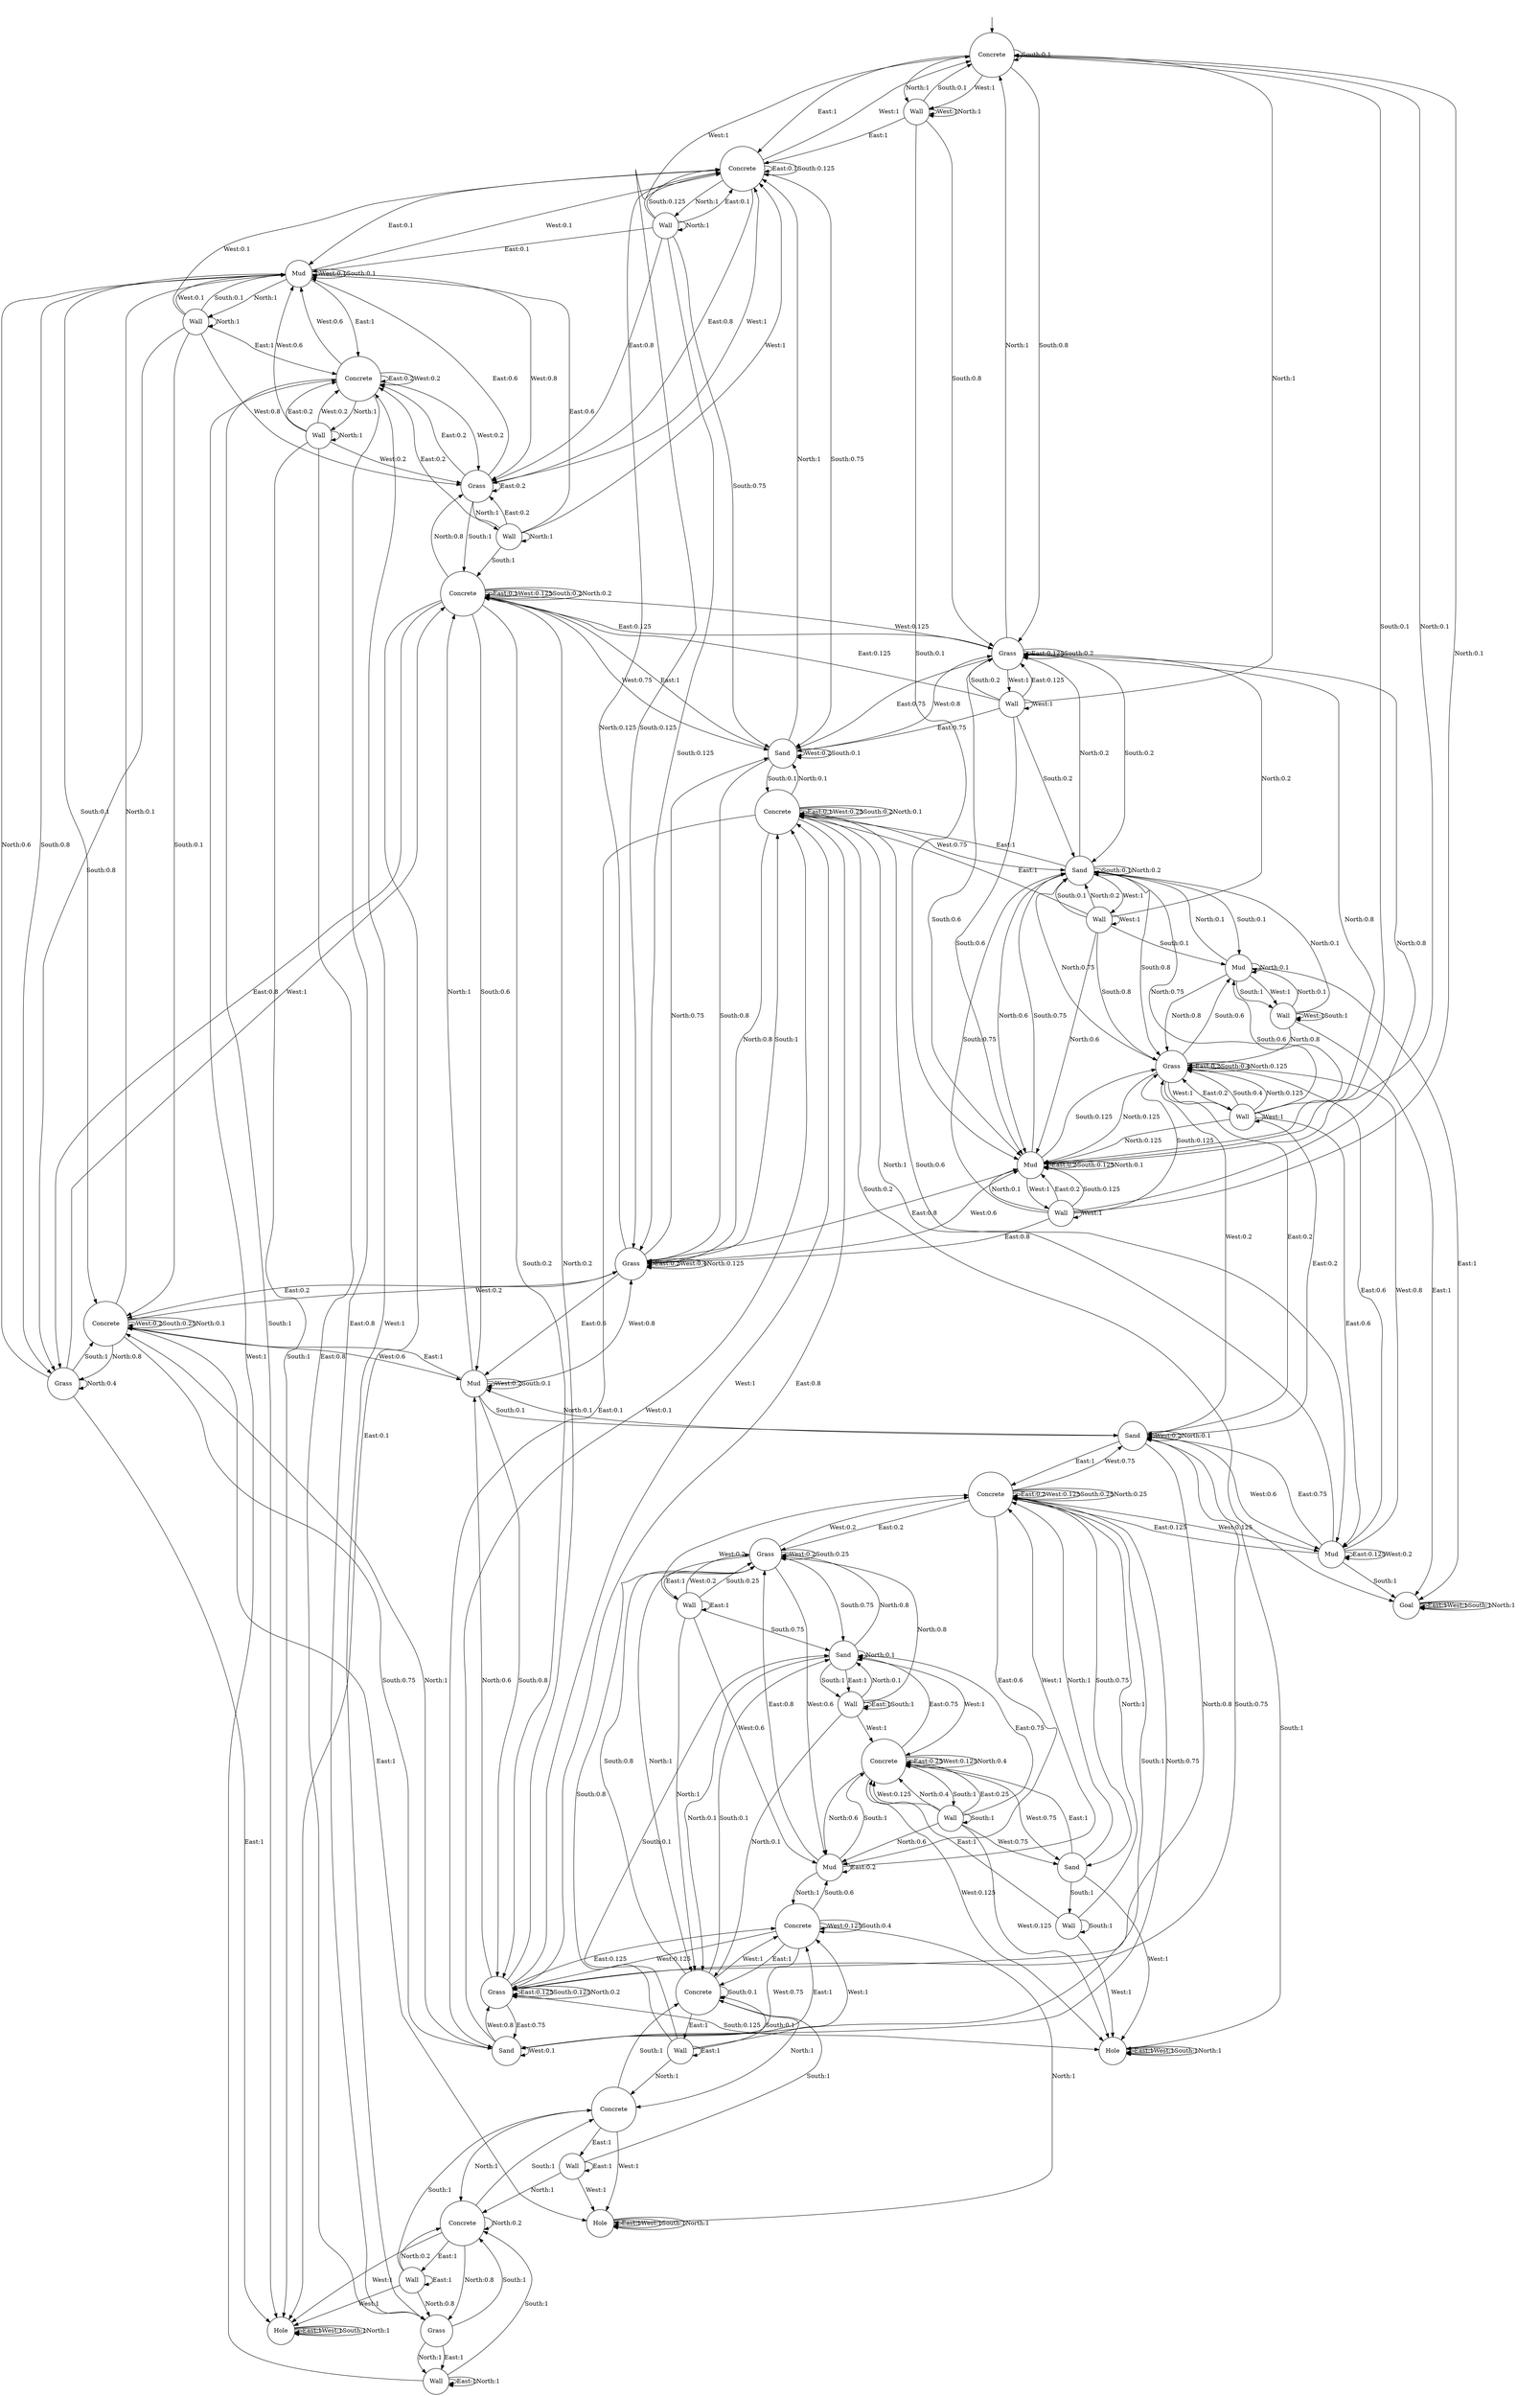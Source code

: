 digraph g {
__start0 [label="" shape="none"];
0 [shape="circle" label="Concrete"];
1 [shape="circle" label="Wall"];
2 [shape="circle" label="Wall"];
3 [shape="circle" label="Grass"];
4 [shape="circle" label="Wall"];
5 [shape="circle" label="Mud"];
6 [shape="circle" label="Wall"];
7 [shape="circle" label="Sand"];
8 [shape="circle" label="Wall"];
9 [shape="circle" label="Grass"];
10 [shape="circle" label="Wall"];
11 [shape="circle" label="Mud"];
12 [shape="circle" label="Concrete"];
13 [shape="circle" label="Wall"];
14 [shape="circle" label="Sand"];
15 [shape="circle" label="Grass"];
16 [shape="circle" label="Concrete"];
17 [shape="circle" label="Mud"];
18 [shape="circle" label="Goal"];
19 [shape="circle" label="Wall"];
20 [shape="circle" label="Grass"];
21 [shape="circle" label="Concrete"];
22 [shape="circle" label="Mud"];
23 [shape="circle" label="Grass"];
24 [shape="circle" label="Sand"];
25 [shape="circle" label="Hole"];
26 [shape="circle" label="Wall"];
27 [shape="circle" label="Mud"];
28 [shape="circle" label="Grass"];
29 [shape="circle" label="Concrete"];
30 [shape="circle" label="Sand"];
31 [shape="circle" label="Concrete"];
32 [shape="circle" label="Wall"];
33 [shape="circle" label="Sand"];
34 [shape="circle" label="Concrete"];
35 [shape="circle" label="Wall"];
36 [shape="circle" label="Hole"];
37 [shape="circle" label="Hole"];
38 [shape="circle" label="Concrete"];
39 [shape="circle" label="Mud"];
40 [shape="circle" label="Concrete"];
41 [shape="circle" label="Wall"];
42 [shape="circle" label="Wall"];
43 [shape="circle" label="Grass"];
44 [shape="circle" label="Concrete"];
45 [shape="circle" label="Wall"];
46 [shape="circle" label="Concrete"];
47 [shape="circle" label="Wall"];
48 [shape="circle" label="Concrete"];
49 [shape="circle" label="Wall"];
50 [shape="circle" label="Wall"];
51 [shape="circle" label="Grass"];
52 [shape="circle" label="Wall"];
53 [shape="circle" label="Sand"];
0 -> 12 [label="East:1"];
0 -> 1 [label="West:1"];
0 -> 0 [label="South:0.1"];
0 -> 3 [label="South:0.8"];
0 -> 5 [label="South:0.1"];
0 -> 1 [label="North:1"];
1 -> 12 [label="East:1"];
1 -> 1 [label="West:1"];
1 -> 0 [label="South:0.1"];
1 -> 3 [label="South:0.8"];
1 -> 5 [label="South:0.1"];
1 -> 1 [label="North:1"];
2 -> 3 [label="East:0.125"];
2 -> 14 [label="East:0.75"];
2 -> 21 [label="East:0.125"];
2 -> 2 [label="West:1"];
2 -> 3 [label="South:0.2"];
2 -> 5 [label="South:0.6"];
2 -> 7 [label="South:0.2"];
2 -> 0 [label="North:1"];
3 -> 3 [label="East:0.125"];
3 -> 14 [label="East:0.75"];
3 -> 21 [label="East:0.125"];
3 -> 2 [label="West:1"];
3 -> 3 [label="South:0.2"];
3 -> 5 [label="South:0.6"];
3 -> 7 [label="South:0.2"];
3 -> 0 [label="North:1"];
4 -> 5 [label="East:0.2"];
4 -> 15 [label="East:0.8"];
4 -> 4 [label="West:1"];
4 -> 5 [label="South:0.125"];
4 -> 7 [label="South:0.75"];
4 -> 9 [label="South:0.125"];
4 -> 0 [label="North:0.1"];
4 -> 3 [label="North:0.8"];
4 -> 5 [label="North:0.1"];
5 -> 5 [label="East:0.2"];
5 -> 15 [label="East:0.8"];
5 -> 4 [label="West:1"];
5 -> 5 [label="South:0.125"];
5 -> 7 [label="South:0.75"];
5 -> 9 [label="South:0.125"];
5 -> 0 [label="North:0.1"];
5 -> 3 [label="North:0.8"];
5 -> 5 [label="North:0.1"];
6 -> 16 [label="East:1"];
6 -> 6 [label="West:1"];
6 -> 7 [label="South:0.1"];
6 -> 9 [label="South:0.8"];
6 -> 11 [label="South:0.1"];
6 -> 3 [label="North:0.2"];
6 -> 5 [label="North:0.6"];
6 -> 7 [label="North:0.2"];
7 -> 16 [label="East:1"];
7 -> 6 [label="West:1"];
7 -> 7 [label="South:0.1"];
7 -> 9 [label="South:0.8"];
7 -> 11 [label="South:0.1"];
7 -> 3 [label="North:0.2"];
7 -> 5 [label="North:0.6"];
7 -> 7 [label="North:0.2"];
8 -> 9 [label="East:0.2"];
8 -> 17 [label="East:0.6"];
8 -> 24 [label="East:0.2"];
8 -> 8 [label="West:1"];
8 -> 9 [label="South:0.4"];
8 -> 11 [label="South:0.6"];
8 -> 5 [label="North:0.125"];
8 -> 7 [label="North:0.75"];
8 -> 9 [label="North:0.125"];
9 -> 9 [label="East:0.2"];
9 -> 17 [label="East:0.6"];
9 -> 24 [label="East:0.2"];
9 -> 8 [label="West:1"];
9 -> 9 [label="South:0.4"];
9 -> 11 [label="South:0.6"];
9 -> 5 [label="North:0.125"];
9 -> 7 [label="North:0.75"];
9 -> 9 [label="North:0.125"];
10 -> 18 [label="East:1"];
10 -> 10 [label="West:1"];
10 -> 10 [label="South:1"];
10 -> 7 [label="North:0.1"];
10 -> 9 [label="North:0.8"];
10 -> 11 [label="North:0.1"];
11 -> 18 [label="East:1"];
11 -> 10 [label="West:1"];
11 -> 10 [label="South:1"];
11 -> 7 [label="North:0.1"];
11 -> 9 [label="North:0.8"];
11 -> 11 [label="North:0.1"];
12 -> 12 [label="East:0.1"];
12 -> 20 [label="East:0.8"];
12 -> 27 [label="East:0.1"];
12 -> 0 [label="West:1"];
12 -> 12 [label="South:0.125"];
12 -> 14 [label="South:0.75"];
12 -> 15 [label="South:0.125"];
12 -> 13 [label="North:1"];
13 -> 12 [label="East:0.1"];
13 -> 20 [label="East:0.8"];
13 -> 27 [label="East:0.1"];
13 -> 0 [label="West:1"];
13 -> 12 [label="South:0.125"];
13 -> 14 [label="South:0.75"];
13 -> 15 [label="South:0.125"];
13 -> 13 [label="North:1"];
14 -> 21 [label="East:1"];
14 -> 3 [label="West:0.8"];
14 -> 14 [label="West:0.2"];
14 -> 14 [label="South:0.1"];
14 -> 15 [label="South:0.8"];
14 -> 16 [label="South:0.1"];
14 -> 12 [label="North:1"];
15 -> 15 [label="East:0.2"];
15 -> 22 [label="East:0.6"];
15 -> 29 [label="East:0.2"];
15 -> 5 [label="West:0.6"];
15 -> 15 [label="West:0.4"];
15 -> 16 [label="South:1"];
15 -> 12 [label="North:0.125"];
15 -> 14 [label="North:0.75"];
15 -> 15 [label="North:0.125"];
16 -> 16 [label="East:0.1"];
16 -> 23 [label="East:0.8"];
16 -> 30 [label="East:0.1"];
16 -> 7 [label="West:0.75"];
16 -> 16 [label="West:0.25"];
16 -> 16 [label="South:0.2"];
16 -> 17 [label="South:0.6"];
16 -> 18 [label="South:0.2"];
16 -> 14 [label="North:0.1"];
16 -> 15 [label="North:0.8"];
16 -> 16 [label="North:0.1"];
17 -> 17 [label="East:0.125"];
17 -> 24 [label="East:0.75"];
17 -> 31 [label="East:0.125"];
17 -> 9 [label="West:0.8"];
17 -> 17 [label="West:0.2"];
17 -> 18 [label="South:1"];
17 -> 16 [label="North:1"];
18 -> 18 [label="East:1"];
18 -> 18 [label="West:1"];
18 -> 18 [label="South:1"];
18 -> 18 [label="North:1"];
19 -> 20 [label="East:0.2"];
19 -> 27 [label="East:0.6"];
19 -> 34 [label="East:0.2"];
19 -> 12 [label="West:1"];
19 -> 21 [label="South:1"];
19 -> 19 [label="North:1"];
20 -> 20 [label="East:0.2"];
20 -> 27 [label="East:0.6"];
20 -> 34 [label="East:0.2"];
20 -> 12 [label="West:1"];
20 -> 21 [label="South:1"];
20 -> 19 [label="North:1"];
21 -> 21 [label="East:0.1"];
21 -> 28 [label="East:0.8"];
21 -> 36 [label="East:0.1"];
21 -> 3 [label="West:0.125"];
21 -> 14 [label="West:0.75"];
21 -> 21 [label="West:0.125"];
21 -> 21 [label="South:0.2"];
21 -> 22 [label="South:0.6"];
21 -> 23 [label="South:0.2"];
21 -> 20 [label="North:0.8"];
21 -> 21 [label="North:0.2"];
22 -> 29 [label="East:1"];
22 -> 15 [label="West:0.8"];
22 -> 22 [label="West:0.2"];
22 -> 22 [label="South:0.1"];
22 -> 23 [label="South:0.8"];
22 -> 24 [label="South:0.1"];
22 -> 21 [label="North:1"];
23 -> 23 [label="East:0.125"];
23 -> 30 [label="East:0.75"];
23 -> 38 [label="East:0.125"];
23 -> 16 [label="West:1"];
23 -> 23 [label="South:0.125"];
23 -> 24 [label="South:0.75"];
23 -> 25 [label="South:0.125"];
23 -> 21 [label="North:0.2"];
23 -> 22 [label="North:0.6"];
23 -> 23 [label="North:0.2"];
24 -> 31 [label="East:1"];
24 -> 9 [label="West:0.2"];
24 -> 17 [label="West:0.6"];
24 -> 24 [label="West:0.2"];
24 -> 25 [label="South:1"];
24 -> 22 [label="North:0.1"];
24 -> 23 [label="North:0.8"];
24 -> 24 [label="North:0.1"];
25 -> 25 [label="East:1"];
25 -> 25 [label="West:1"];
25 -> 25 [label="South:1"];
25 -> 25 [label="North:1"];
26 -> 34 [label="East:1"];
26 -> 12 [label="West:0.1"];
26 -> 20 [label="West:0.8"];
26 -> 27 [label="West:0.1"];
26 -> 27 [label="South:0.1"];
26 -> 28 [label="South:0.8"];
26 -> 29 [label="South:0.1"];
26 -> 26 [label="North:1"];
27 -> 34 [label="East:1"];
27 -> 12 [label="West:0.1"];
27 -> 20 [label="West:0.8"];
27 -> 27 [label="West:0.1"];
27 -> 27 [label="South:0.1"];
27 -> 28 [label="South:0.8"];
27 -> 29 [label="South:0.1"];
27 -> 26 [label="North:1"];
28 -> 36 [label="East:1"];
28 -> 21 [label="West:1"];
28 -> 29 [label="South:1"];
28 -> 27 [label="North:0.6"];
28 -> 28 [label="North:0.4"];
29 -> 37 [label="East:1"];
29 -> 15 [label="West:0.2"];
29 -> 22 [label="West:0.6"];
29 -> 29 [label="West:0.2"];
29 -> 29 [label="South:0.25"];
29 -> 30 [label="South:0.75"];
29 -> 27 [label="North:0.1"];
29 -> 28 [label="North:0.8"];
29 -> 29 [label="North:0.1"];
30 -> 38 [label="East:1"];
30 -> 16 [label="West:0.1"];
30 -> 23 [label="West:0.8"];
30 -> 30 [label="West:0.1"];
30 -> 31 [label="South:1"];
30 -> 29 [label="North:1"];
31 -> 31 [label="East:0.2"];
31 -> 39 [label="East:0.6"];
31 -> 51 [label="East:0.2"];
31 -> 17 [label="West:0.125"];
31 -> 24 [label="West:0.75"];
31 -> 31 [label="West:0.125"];
31 -> 31 [label="South:0.25"];
31 -> 33 [label="South:0.75"];
31 -> 30 [label="North:0.75"];
31 -> 31 [label="North:0.25"];
32 -> 40 [label="East:1"];
32 -> 25 [label="West:1"];
32 -> 32 [label="South:1"];
32 -> 31 [label="North:1"];
33 -> 40 [label="East:1"];
33 -> 25 [label="West:1"];
33 -> 32 [label="South:1"];
33 -> 31 [label="North:1"];
34 -> 34 [label="East:0.2"];
34 -> 43 [label="East:0.8"];
34 -> 20 [label="West:0.2"];
34 -> 27 [label="West:0.6"];
34 -> 34 [label="West:0.2"];
34 -> 36 [label="South:1"];
34 -> 35 [label="North:1"];
35 -> 34 [label="East:0.2"];
35 -> 43 [label="East:0.8"];
35 -> 20 [label="West:0.2"];
35 -> 27 [label="West:0.6"];
35 -> 34 [label="West:0.2"];
35 -> 36 [label="South:1"];
35 -> 35 [label="North:1"];
36 -> 36 [label="East:1"];
36 -> 36 [label="West:1"];
36 -> 36 [label="South:1"];
36 -> 36 [label="North:1"];
37 -> 37 [label="East:1"];
37 -> 37 [label="West:1"];
37 -> 37 [label="South:1"];
37 -> 37 [label="North:1"];
38 -> 48 [label="East:1"];
38 -> 23 [label="West:0.125"];
38 -> 30 [label="West:0.75"];
38 -> 38 [label="West:0.125"];
38 -> 38 [label="South:0.4"];
38 -> 39 [label="South:0.6"];
38 -> 37 [label="North:1"];
39 -> 39 [label="East:0.2"];
39 -> 51 [label="East:0.8"];
39 -> 31 [label="West:1"];
39 -> 40 [label="South:1"];
39 -> 38 [label="North:1"];
40 -> 40 [label="East:0.25"];
40 -> 53 [label="East:0.75"];
40 -> 25 [label="West:0.125"];
40 -> 33 [label="West:0.75"];
40 -> 40 [label="West:0.125"];
40 -> 41 [label="South:1"];
40 -> 39 [label="North:0.6"];
40 -> 40 [label="North:0.4"];
41 -> 40 [label="East:0.25"];
41 -> 53 [label="East:0.75"];
41 -> 25 [label="West:0.125"];
41 -> 33 [label="West:0.75"];
41 -> 40 [label="West:0.125"];
41 -> 41 [label="South:1"];
41 -> 39 [label="North:0.6"];
41 -> 40 [label="North:0.4"];
42 -> 42 [label="East:1"];
42 -> 34 [label="West:1"];
42 -> 44 [label="South:1"];
42 -> 42 [label="North:1"];
43 -> 42 [label="East:1"];
43 -> 34 [label="West:1"];
43 -> 44 [label="South:1"];
43 -> 42 [label="North:1"];
44 -> 45 [label="East:1"];
44 -> 36 [label="West:1"];
44 -> 46 [label="South:1"];
44 -> 43 [label="North:0.8"];
44 -> 44 [label="North:0.2"];
45 -> 45 [label="East:1"];
45 -> 36 [label="West:1"];
45 -> 46 [label="South:1"];
45 -> 43 [label="North:0.8"];
45 -> 44 [label="North:0.2"];
46 -> 47 [label="East:1"];
46 -> 37 [label="West:1"];
46 -> 48 [label="South:1"];
46 -> 44 [label="North:1"];
47 -> 47 [label="East:1"];
47 -> 37 [label="West:1"];
47 -> 48 [label="South:1"];
47 -> 44 [label="North:1"];
48 -> 49 [label="East:1"];
48 -> 38 [label="West:1"];
48 -> 48 [label="South:0.1"];
48 -> 51 [label="South:0.8"];
48 -> 53 [label="South:0.1"];
48 -> 46 [label="North:1"];
49 -> 49 [label="East:1"];
49 -> 38 [label="West:1"];
49 -> 48 [label="South:0.1"];
49 -> 51 [label="South:0.8"];
49 -> 53 [label="South:0.1"];
49 -> 46 [label="North:1"];
50 -> 50 [label="East:1"];
50 -> 31 [label="West:0.2"];
50 -> 39 [label="West:0.6"];
50 -> 51 [label="West:0.2"];
50 -> 51 [label="South:0.25"];
50 -> 53 [label="South:0.75"];
50 -> 48 [label="North:1"];
51 -> 50 [label="East:1"];
51 -> 31 [label="West:0.2"];
51 -> 39 [label="West:0.6"];
51 -> 51 [label="West:0.2"];
51 -> 51 [label="South:0.25"];
51 -> 53 [label="South:0.75"];
51 -> 48 [label="North:1"];
52 -> 52 [label="East:1"];
52 -> 40 [label="West:1"];
52 -> 52 [label="South:1"];
52 -> 48 [label="North:0.1"];
52 -> 51 [label="North:0.8"];
52 -> 53 [label="North:0.1"];
53 -> 52 [label="East:1"];
53 -> 40 [label="West:1"];
53 -> 52 [label="South:1"];
53 -> 48 [label="North:0.1"];
53 -> 51 [label="North:0.8"];
53 -> 53 [label="North:0.1"];
__start0 -> 0;
}
